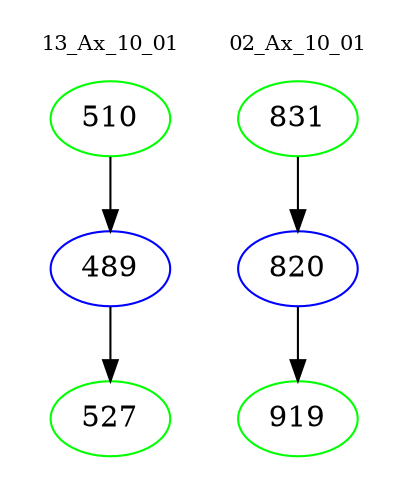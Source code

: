 digraph{
subgraph cluster_0 {
color = white
label = "13_Ax_10_01";
fontsize=10;
T0_510 [label="510", color="green"]
T0_510 -> T0_489 [color="black"]
T0_489 [label="489", color="blue"]
T0_489 -> T0_527 [color="black"]
T0_527 [label="527", color="green"]
}
subgraph cluster_1 {
color = white
label = "02_Ax_10_01";
fontsize=10;
T1_831 [label="831", color="green"]
T1_831 -> T1_820 [color="black"]
T1_820 [label="820", color="blue"]
T1_820 -> T1_919 [color="black"]
T1_919 [label="919", color="green"]
}
}
